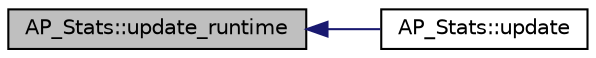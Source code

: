 digraph "AP_Stats::update_runtime"
{
 // INTERACTIVE_SVG=YES
  edge [fontname="Helvetica",fontsize="10",labelfontname="Helvetica",labelfontsize="10"];
  node [fontname="Helvetica",fontsize="10",shape=record];
  rankdir="LR";
  Node1 [label="AP_Stats::update_runtime",height=0.2,width=0.4,color="black", fillcolor="grey75", style="filled", fontcolor="black"];
  Node1 -> Node2 [dir="back",color="midnightblue",fontsize="10",style="solid",fontname="Helvetica"];
  Node2 [label="AP_Stats::update",height=0.2,width=0.4,color="black", fillcolor="white", style="filled",URL="$classAP__Stats.html#a10f2e48b57e00d1b7c8bb9729a1d6e00"];
}
